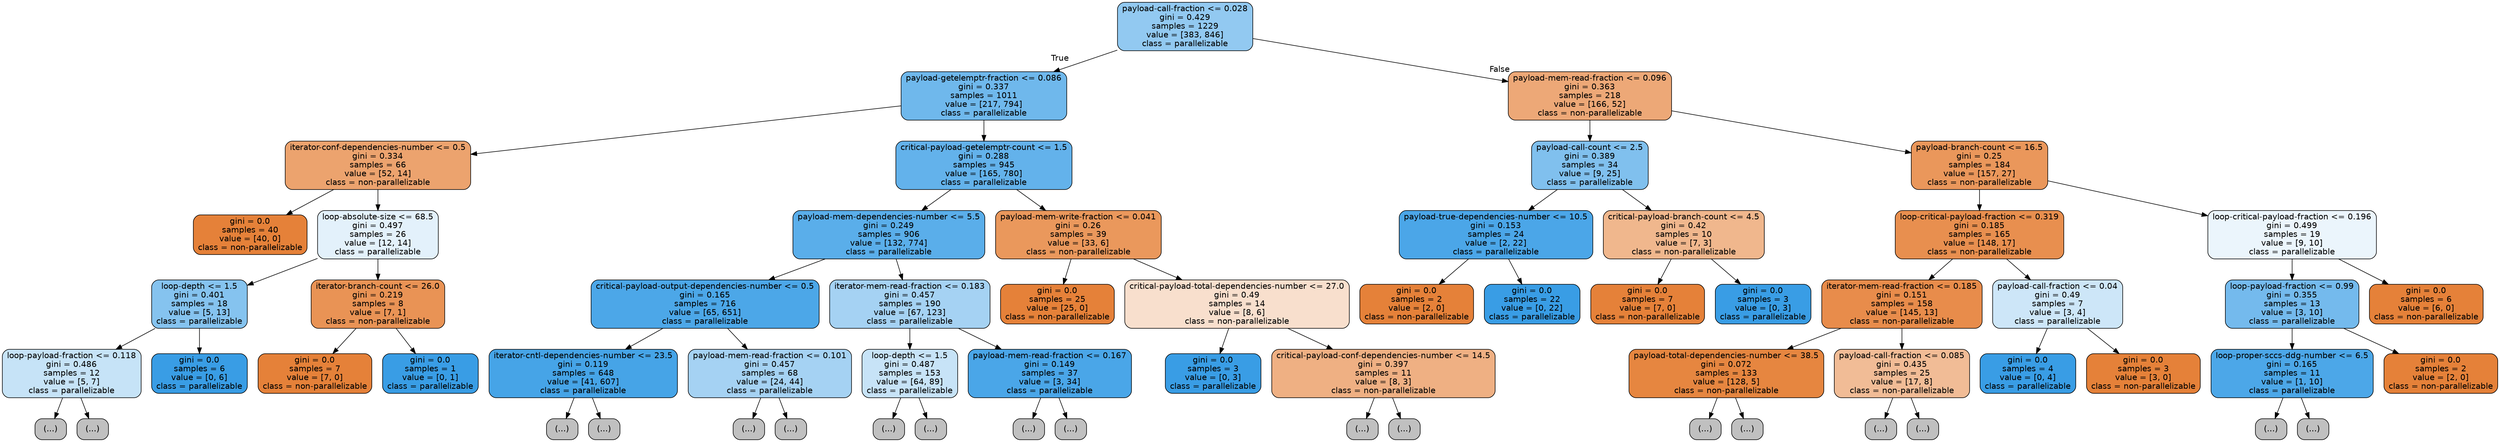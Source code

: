digraph Tree {
node [shape=box, style="filled, rounded", color="black", fontname=helvetica] ;
edge [fontname=helvetica] ;
0 [label="payload-call-fraction <= 0.028\ngini = 0.429\nsamples = 1229\nvalue = [383, 846]\nclass = parallelizable", fillcolor="#399de58c"] ;
1 [label="payload-getelemptr-fraction <= 0.086\ngini = 0.337\nsamples = 1011\nvalue = [217, 794]\nclass = parallelizable", fillcolor="#399de5b9"] ;
0 -> 1 [labeldistance=2.5, labelangle=45, headlabel="True"] ;
2 [label="iterator-conf-dependencies-number <= 0.5\ngini = 0.334\nsamples = 66\nvalue = [52, 14]\nclass = non-parallelizable", fillcolor="#e58139ba"] ;
1 -> 2 ;
3 [label="gini = 0.0\nsamples = 40\nvalue = [40, 0]\nclass = non-parallelizable", fillcolor="#e58139ff"] ;
2 -> 3 ;
4 [label="loop-absolute-size <= 68.5\ngini = 0.497\nsamples = 26\nvalue = [12, 14]\nclass = parallelizable", fillcolor="#399de524"] ;
2 -> 4 ;
5 [label="loop-depth <= 1.5\ngini = 0.401\nsamples = 18\nvalue = [5, 13]\nclass = parallelizable", fillcolor="#399de59d"] ;
4 -> 5 ;
6 [label="loop-payload-fraction <= 0.118\ngini = 0.486\nsamples = 12\nvalue = [5, 7]\nclass = parallelizable", fillcolor="#399de549"] ;
5 -> 6 ;
7 [label="(...)", fillcolor="#C0C0C0"] ;
6 -> 7 ;
8 [label="(...)", fillcolor="#C0C0C0"] ;
6 -> 8 ;
13 [label="gini = 0.0\nsamples = 6\nvalue = [0, 6]\nclass = parallelizable", fillcolor="#399de5ff"] ;
5 -> 13 ;
14 [label="iterator-branch-count <= 26.0\ngini = 0.219\nsamples = 8\nvalue = [7, 1]\nclass = non-parallelizable", fillcolor="#e58139db"] ;
4 -> 14 ;
15 [label="gini = 0.0\nsamples = 7\nvalue = [7, 0]\nclass = non-parallelizable", fillcolor="#e58139ff"] ;
14 -> 15 ;
16 [label="gini = 0.0\nsamples = 1\nvalue = [0, 1]\nclass = parallelizable", fillcolor="#399de5ff"] ;
14 -> 16 ;
17 [label="critical-payload-getelemptr-count <= 1.5\ngini = 0.288\nsamples = 945\nvalue = [165, 780]\nclass = parallelizable", fillcolor="#399de5c9"] ;
1 -> 17 ;
18 [label="payload-mem-dependencies-number <= 5.5\ngini = 0.249\nsamples = 906\nvalue = [132, 774]\nclass = parallelizable", fillcolor="#399de5d4"] ;
17 -> 18 ;
19 [label="critical-payload-output-dependencies-number <= 0.5\ngini = 0.165\nsamples = 716\nvalue = [65, 651]\nclass = parallelizable", fillcolor="#399de5e6"] ;
18 -> 19 ;
20 [label="iterator-cntl-dependencies-number <= 23.5\ngini = 0.119\nsamples = 648\nvalue = [41, 607]\nclass = parallelizable", fillcolor="#399de5ee"] ;
19 -> 20 ;
21 [label="(...)", fillcolor="#C0C0C0"] ;
20 -> 21 ;
96 [label="(...)", fillcolor="#C0C0C0"] ;
20 -> 96 ;
97 [label="payload-mem-read-fraction <= 0.101\ngini = 0.457\nsamples = 68\nvalue = [24, 44]\nclass = parallelizable", fillcolor="#399de574"] ;
19 -> 97 ;
98 [label="(...)", fillcolor="#C0C0C0"] ;
97 -> 98 ;
109 [label="(...)", fillcolor="#C0C0C0"] ;
97 -> 109 ;
120 [label="iterator-mem-read-fraction <= 0.183\ngini = 0.457\nsamples = 190\nvalue = [67, 123]\nclass = parallelizable", fillcolor="#399de574"] ;
18 -> 120 ;
121 [label="loop-depth <= 1.5\ngini = 0.487\nsamples = 153\nvalue = [64, 89]\nclass = parallelizable", fillcolor="#399de548"] ;
120 -> 121 ;
122 [label="(...)", fillcolor="#C0C0C0"] ;
121 -> 122 ;
133 [label="(...)", fillcolor="#C0C0C0"] ;
121 -> 133 ;
170 [label="payload-mem-read-fraction <= 0.167\ngini = 0.149\nsamples = 37\nvalue = [3, 34]\nclass = parallelizable", fillcolor="#399de5e9"] ;
120 -> 170 ;
171 [label="(...)", fillcolor="#C0C0C0"] ;
170 -> 171 ;
172 [label="(...)", fillcolor="#C0C0C0"] ;
170 -> 172 ;
173 [label="payload-mem-write-fraction <= 0.041\ngini = 0.26\nsamples = 39\nvalue = [33, 6]\nclass = non-parallelizable", fillcolor="#e58139d1"] ;
17 -> 173 ;
174 [label="gini = 0.0\nsamples = 25\nvalue = [25, 0]\nclass = non-parallelizable", fillcolor="#e58139ff"] ;
173 -> 174 ;
175 [label="critical-payload-total-dependencies-number <= 27.0\ngini = 0.49\nsamples = 14\nvalue = [8, 6]\nclass = non-parallelizable", fillcolor="#e5813940"] ;
173 -> 175 ;
176 [label="gini = 0.0\nsamples = 3\nvalue = [0, 3]\nclass = parallelizable", fillcolor="#399de5ff"] ;
175 -> 176 ;
177 [label="critical-payload-conf-dependencies-number <= 14.5\ngini = 0.397\nsamples = 11\nvalue = [8, 3]\nclass = non-parallelizable", fillcolor="#e581399f"] ;
175 -> 177 ;
178 [label="(...)", fillcolor="#C0C0C0"] ;
177 -> 178 ;
183 [label="(...)", fillcolor="#C0C0C0"] ;
177 -> 183 ;
184 [label="payload-mem-read-fraction <= 0.096\ngini = 0.363\nsamples = 218\nvalue = [166, 52]\nclass = non-parallelizable", fillcolor="#e58139af"] ;
0 -> 184 [labeldistance=2.5, labelangle=-45, headlabel="False"] ;
185 [label="payload-call-count <= 2.5\ngini = 0.389\nsamples = 34\nvalue = [9, 25]\nclass = parallelizable", fillcolor="#399de5a3"] ;
184 -> 185 ;
186 [label="payload-true-dependencies-number <= 10.5\ngini = 0.153\nsamples = 24\nvalue = [2, 22]\nclass = parallelizable", fillcolor="#399de5e8"] ;
185 -> 186 ;
187 [label="gini = 0.0\nsamples = 2\nvalue = [2, 0]\nclass = non-parallelizable", fillcolor="#e58139ff"] ;
186 -> 187 ;
188 [label="gini = 0.0\nsamples = 22\nvalue = [0, 22]\nclass = parallelizable", fillcolor="#399de5ff"] ;
186 -> 188 ;
189 [label="critical-payload-branch-count <= 4.5\ngini = 0.42\nsamples = 10\nvalue = [7, 3]\nclass = non-parallelizable", fillcolor="#e5813992"] ;
185 -> 189 ;
190 [label="gini = 0.0\nsamples = 7\nvalue = [7, 0]\nclass = non-parallelizable", fillcolor="#e58139ff"] ;
189 -> 190 ;
191 [label="gini = 0.0\nsamples = 3\nvalue = [0, 3]\nclass = parallelizable", fillcolor="#399de5ff"] ;
189 -> 191 ;
192 [label="payload-branch-count <= 16.5\ngini = 0.25\nsamples = 184\nvalue = [157, 27]\nclass = non-parallelizable", fillcolor="#e58139d3"] ;
184 -> 192 ;
193 [label="loop-critical-payload-fraction <= 0.319\ngini = 0.185\nsamples = 165\nvalue = [148, 17]\nclass = non-parallelizable", fillcolor="#e58139e2"] ;
192 -> 193 ;
194 [label="iterator-mem-read-fraction <= 0.185\ngini = 0.151\nsamples = 158\nvalue = [145, 13]\nclass = non-parallelizable", fillcolor="#e58139e8"] ;
193 -> 194 ;
195 [label="payload-total-dependencies-number <= 38.5\ngini = 0.072\nsamples = 133\nvalue = [128, 5]\nclass = non-parallelizable", fillcolor="#e58139f5"] ;
194 -> 195 ;
196 [label="(...)", fillcolor="#C0C0C0"] ;
195 -> 196 ;
213 [label="(...)", fillcolor="#C0C0C0"] ;
195 -> 213 ;
214 [label="payload-call-fraction <= 0.085\ngini = 0.435\nsamples = 25\nvalue = [17, 8]\nclass = non-parallelizable", fillcolor="#e5813987"] ;
194 -> 214 ;
215 [label="(...)", fillcolor="#C0C0C0"] ;
214 -> 215 ;
218 [label="(...)", fillcolor="#C0C0C0"] ;
214 -> 218 ;
221 [label="payload-call-fraction <= 0.04\ngini = 0.49\nsamples = 7\nvalue = [3, 4]\nclass = parallelizable", fillcolor="#399de540"] ;
193 -> 221 ;
222 [label="gini = 0.0\nsamples = 4\nvalue = [0, 4]\nclass = parallelizable", fillcolor="#399de5ff"] ;
221 -> 222 ;
223 [label="gini = 0.0\nsamples = 3\nvalue = [3, 0]\nclass = non-parallelizable", fillcolor="#e58139ff"] ;
221 -> 223 ;
224 [label="loop-critical-payload-fraction <= 0.196\ngini = 0.499\nsamples = 19\nvalue = [9, 10]\nclass = parallelizable", fillcolor="#399de519"] ;
192 -> 224 ;
225 [label="loop-payload-fraction <= 0.99\ngini = 0.355\nsamples = 13\nvalue = [3, 10]\nclass = parallelizable", fillcolor="#399de5b3"] ;
224 -> 225 ;
226 [label="loop-proper-sccs-ddg-number <= 6.5\ngini = 0.165\nsamples = 11\nvalue = [1, 10]\nclass = parallelizable", fillcolor="#399de5e6"] ;
225 -> 226 ;
227 [label="(...)", fillcolor="#C0C0C0"] ;
226 -> 227 ;
230 [label="(...)", fillcolor="#C0C0C0"] ;
226 -> 230 ;
231 [label="gini = 0.0\nsamples = 2\nvalue = [2, 0]\nclass = non-parallelizable", fillcolor="#e58139ff"] ;
225 -> 231 ;
232 [label="gini = 0.0\nsamples = 6\nvalue = [6, 0]\nclass = non-parallelizable", fillcolor="#e58139ff"] ;
224 -> 232 ;
}